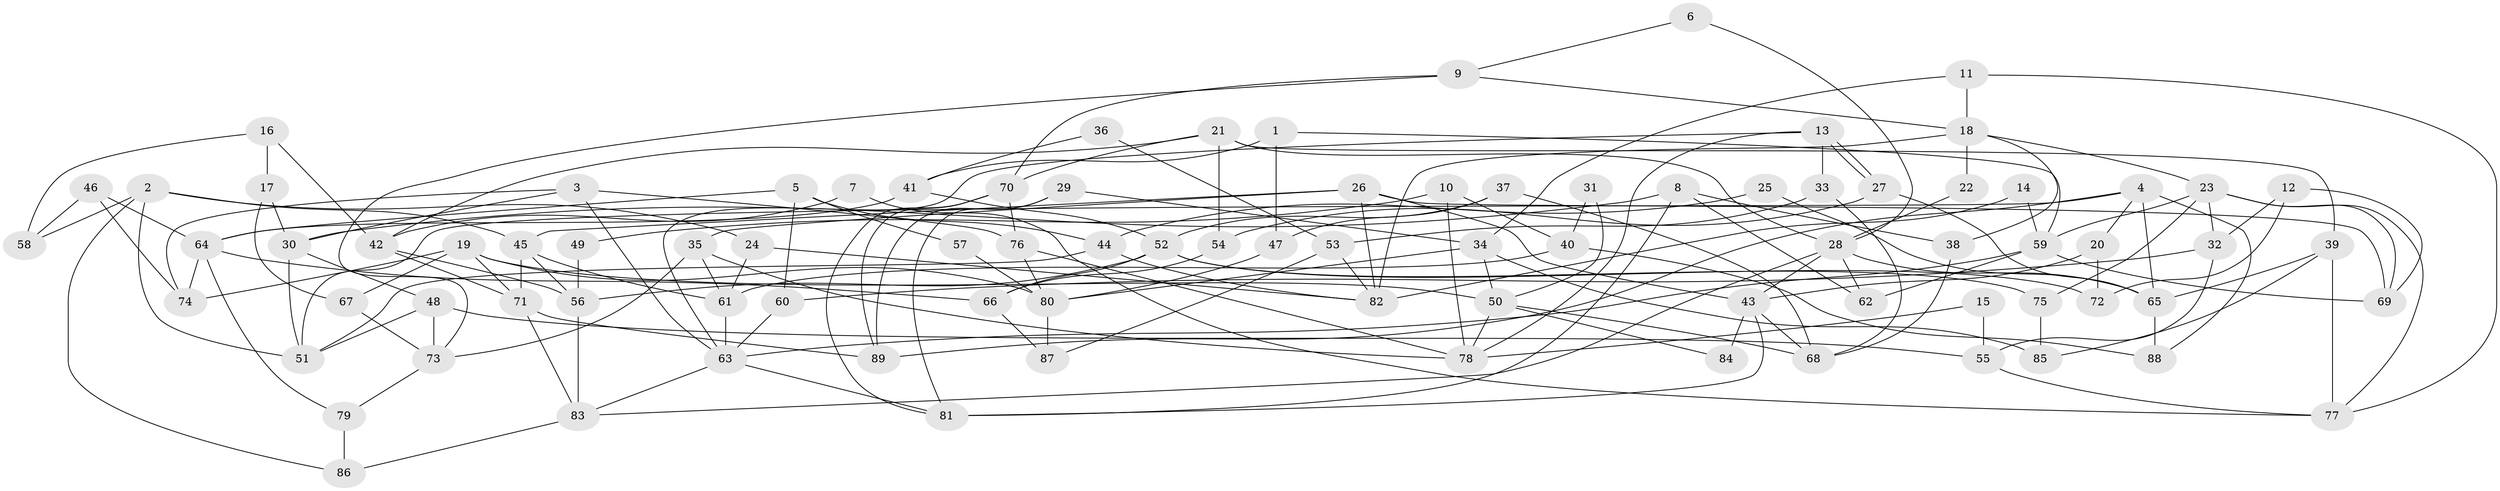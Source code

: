 // coarse degree distribution, {2: 0.12903225806451613, 5: 0.3387096774193548, 4: 0.16129032258064516, 3: 0.1774193548387097, 6: 0.12903225806451613, 10: 0.016129032258064516, 12: 0.016129032258064516, 7: 0.016129032258064516, 9: 0.016129032258064516}
// Generated by graph-tools (version 1.1) at 2025/53/03/04/25 21:53:46]
// undirected, 89 vertices, 178 edges
graph export_dot {
graph [start="1"]
  node [color=gray90,style=filled];
  1;
  2;
  3;
  4;
  5;
  6;
  7;
  8;
  9;
  10;
  11;
  12;
  13;
  14;
  15;
  16;
  17;
  18;
  19;
  20;
  21;
  22;
  23;
  24;
  25;
  26;
  27;
  28;
  29;
  30;
  31;
  32;
  33;
  34;
  35;
  36;
  37;
  38;
  39;
  40;
  41;
  42;
  43;
  44;
  45;
  46;
  47;
  48;
  49;
  50;
  51;
  52;
  53;
  54;
  55;
  56;
  57;
  58;
  59;
  60;
  61;
  62;
  63;
  64;
  65;
  66;
  67;
  68;
  69;
  70;
  71;
  72;
  73;
  74;
  75;
  76;
  77;
  78;
  79;
  80;
  81;
  82;
  83;
  84;
  85;
  86;
  87;
  88;
  89;
  1 -- 59;
  1 -- 41;
  1 -- 47;
  2 -- 51;
  2 -- 45;
  2 -- 24;
  2 -- 58;
  2 -- 86;
  3 -- 63;
  3 -- 30;
  3 -- 74;
  3 -- 76;
  4 -- 89;
  4 -- 51;
  4 -- 20;
  4 -- 65;
  4 -- 88;
  5 -- 64;
  5 -- 60;
  5 -- 44;
  5 -- 57;
  6 -- 28;
  6 -- 9;
  7 -- 42;
  7 -- 77;
  8 -- 81;
  8 -- 62;
  8 -- 30;
  8 -- 38;
  9 -- 18;
  9 -- 70;
  9 -- 73;
  10 -- 78;
  10 -- 40;
  10 -- 49;
  11 -- 34;
  11 -- 18;
  11 -- 77;
  12 -- 72;
  12 -- 69;
  12 -- 32;
  13 -- 63;
  13 -- 27;
  13 -- 27;
  13 -- 33;
  13 -- 78;
  14 -- 59;
  14 -- 82;
  15 -- 55;
  15 -- 78;
  16 -- 17;
  16 -- 58;
  16 -- 42;
  17 -- 30;
  17 -- 67;
  18 -- 38;
  18 -- 23;
  18 -- 22;
  18 -- 82;
  19 -- 71;
  19 -- 80;
  19 -- 50;
  19 -- 67;
  19 -- 74;
  20 -- 43;
  20 -- 72;
  21 -- 42;
  21 -- 54;
  21 -- 28;
  21 -- 39;
  21 -- 70;
  22 -- 28;
  23 -- 32;
  23 -- 77;
  23 -- 59;
  23 -- 69;
  23 -- 75;
  24 -- 61;
  24 -- 82;
  25 -- 65;
  25 -- 44;
  26 -- 82;
  26 -- 43;
  26 -- 35;
  26 -- 45;
  26 -- 69;
  27 -- 65;
  27 -- 54;
  28 -- 83;
  28 -- 43;
  28 -- 62;
  28 -- 65;
  29 -- 34;
  29 -- 89;
  29 -- 81;
  30 -- 51;
  30 -- 48;
  31 -- 50;
  31 -- 40;
  32 -- 55;
  32 -- 60;
  33 -- 68;
  33 -- 53;
  34 -- 80;
  34 -- 50;
  34 -- 85;
  35 -- 78;
  35 -- 61;
  35 -- 73;
  36 -- 41;
  36 -- 53;
  37 -- 68;
  37 -- 52;
  37 -- 47;
  38 -- 68;
  39 -- 65;
  39 -- 77;
  39 -- 85;
  40 -- 61;
  40 -- 88;
  41 -- 52;
  41 -- 64;
  42 -- 56;
  42 -- 71;
  43 -- 81;
  43 -- 68;
  43 -- 84;
  44 -- 82;
  44 -- 51;
  45 -- 71;
  45 -- 56;
  45 -- 61;
  46 -- 64;
  46 -- 74;
  46 -- 58;
  47 -- 80;
  48 -- 73;
  48 -- 51;
  48 -- 55;
  49 -- 56;
  50 -- 78;
  50 -- 68;
  50 -- 84;
  52 -- 75;
  52 -- 56;
  52 -- 66;
  52 -- 72;
  53 -- 82;
  53 -- 87;
  54 -- 66;
  55 -- 77;
  56 -- 83;
  57 -- 80;
  59 -- 69;
  59 -- 62;
  59 -- 63;
  60 -- 63;
  61 -- 63;
  63 -- 81;
  63 -- 83;
  64 -- 74;
  64 -- 66;
  64 -- 79;
  65 -- 88;
  66 -- 87;
  67 -- 73;
  70 -- 81;
  70 -- 76;
  70 -- 89;
  71 -- 83;
  71 -- 89;
  73 -- 79;
  75 -- 85;
  76 -- 78;
  76 -- 80;
  79 -- 86;
  80 -- 87;
  83 -- 86;
}
